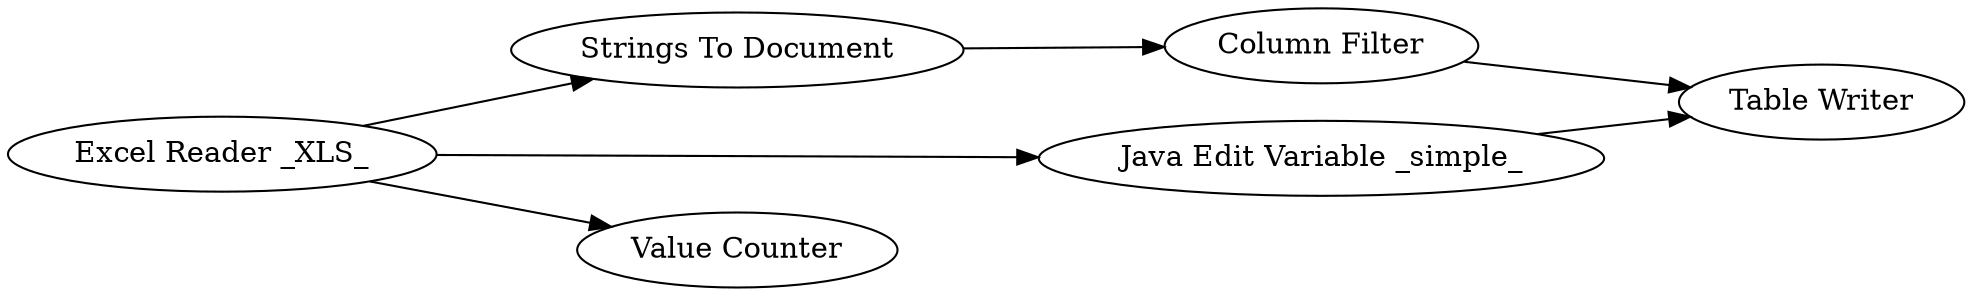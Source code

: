 digraph {
	2 -> 467
	474 -> 466
	1 -> 474
	467 -> 466
	1 -> 2
	1 -> 3
	474 [label="Java Edit Variable _simple_"]
	467 [label="Column Filter"]
	1 [label="Excel Reader _XLS_"]
	466 [label="Table Writer"]
	3 [label="Value Counter"]
	2 [label="Strings To Document"]
	rankdir=LR
}
